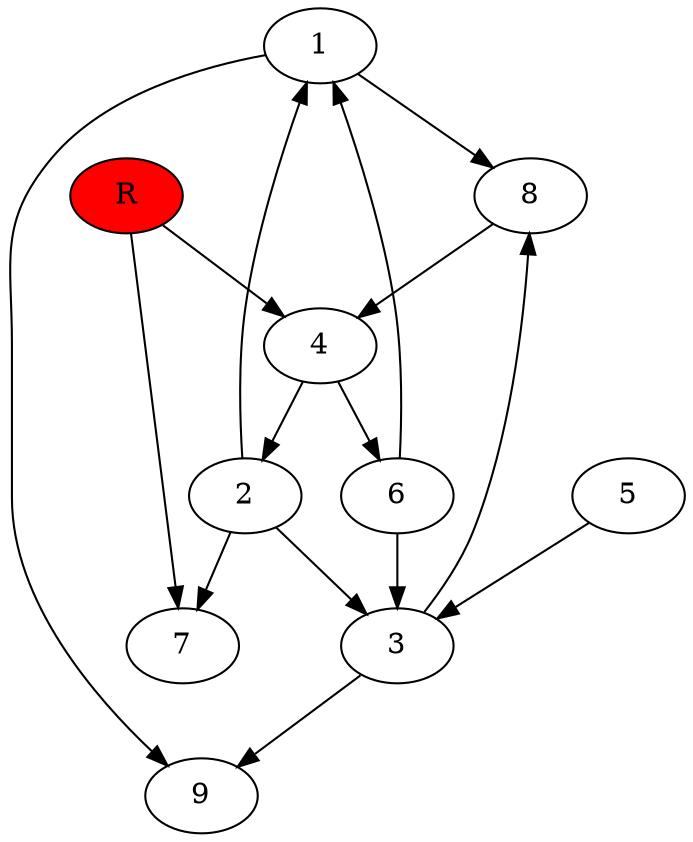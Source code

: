 digraph prb28471 {
	1
	2
	3
	4
	5
	6
	7
	8
	R [fillcolor="#ff0000" style=filled]
	1 -> 8
	1 -> 9
	2 -> 1
	2 -> 3
	2 -> 7
	3 -> 8
	3 -> 9
	4 -> 2
	4 -> 6
	5 -> 3
	6 -> 1
	6 -> 3
	8 -> 4
	R -> 4
	R -> 7
}
